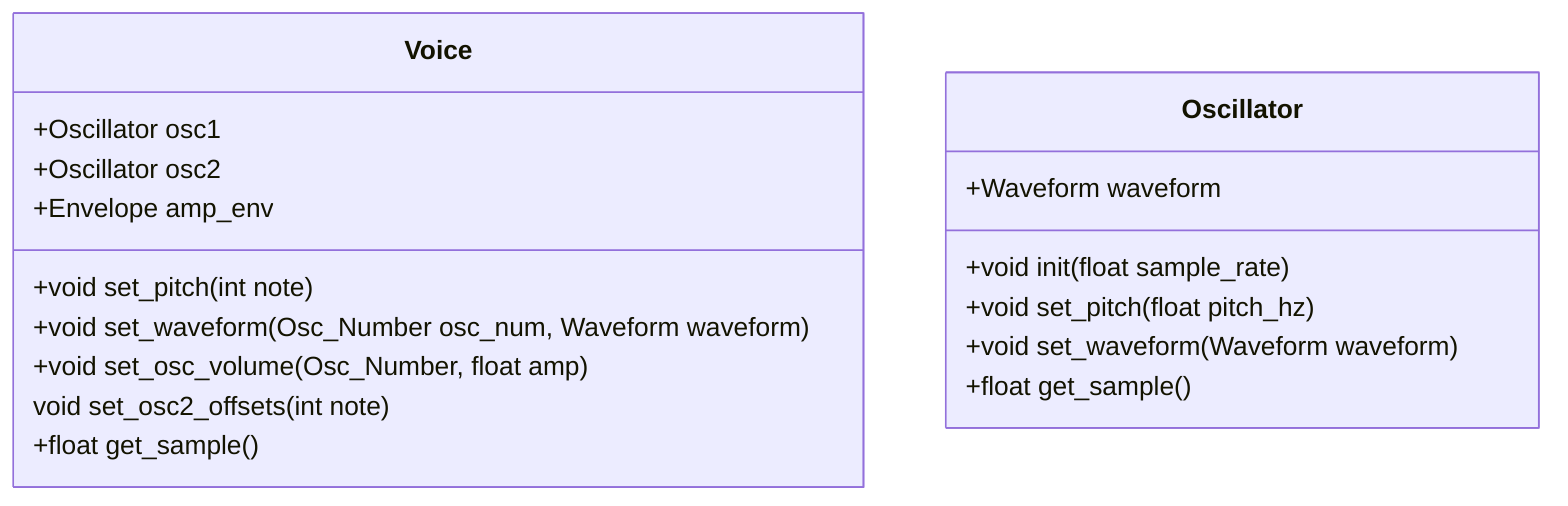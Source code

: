 classDiagram
    class Voice{
        +Oscillator osc1
        +Oscillator osc2
        +Envelope amp_env
        +void set_pitch(int note)
        +void set_waveform(Osc_Number osc_num, Waveform waveform)
        +void set_osc_volume(Osc_Number, float amp)
        void set_osc2_offsets(int note)
        +float get_sample()
    }

    class Oscillator{
        +Waveform waveform
        +void init(float sample_rate)
        +void set_pitch(float pitch_hz)
        +void set_waveform(Waveform waveform)
        +float get_sample()
    }